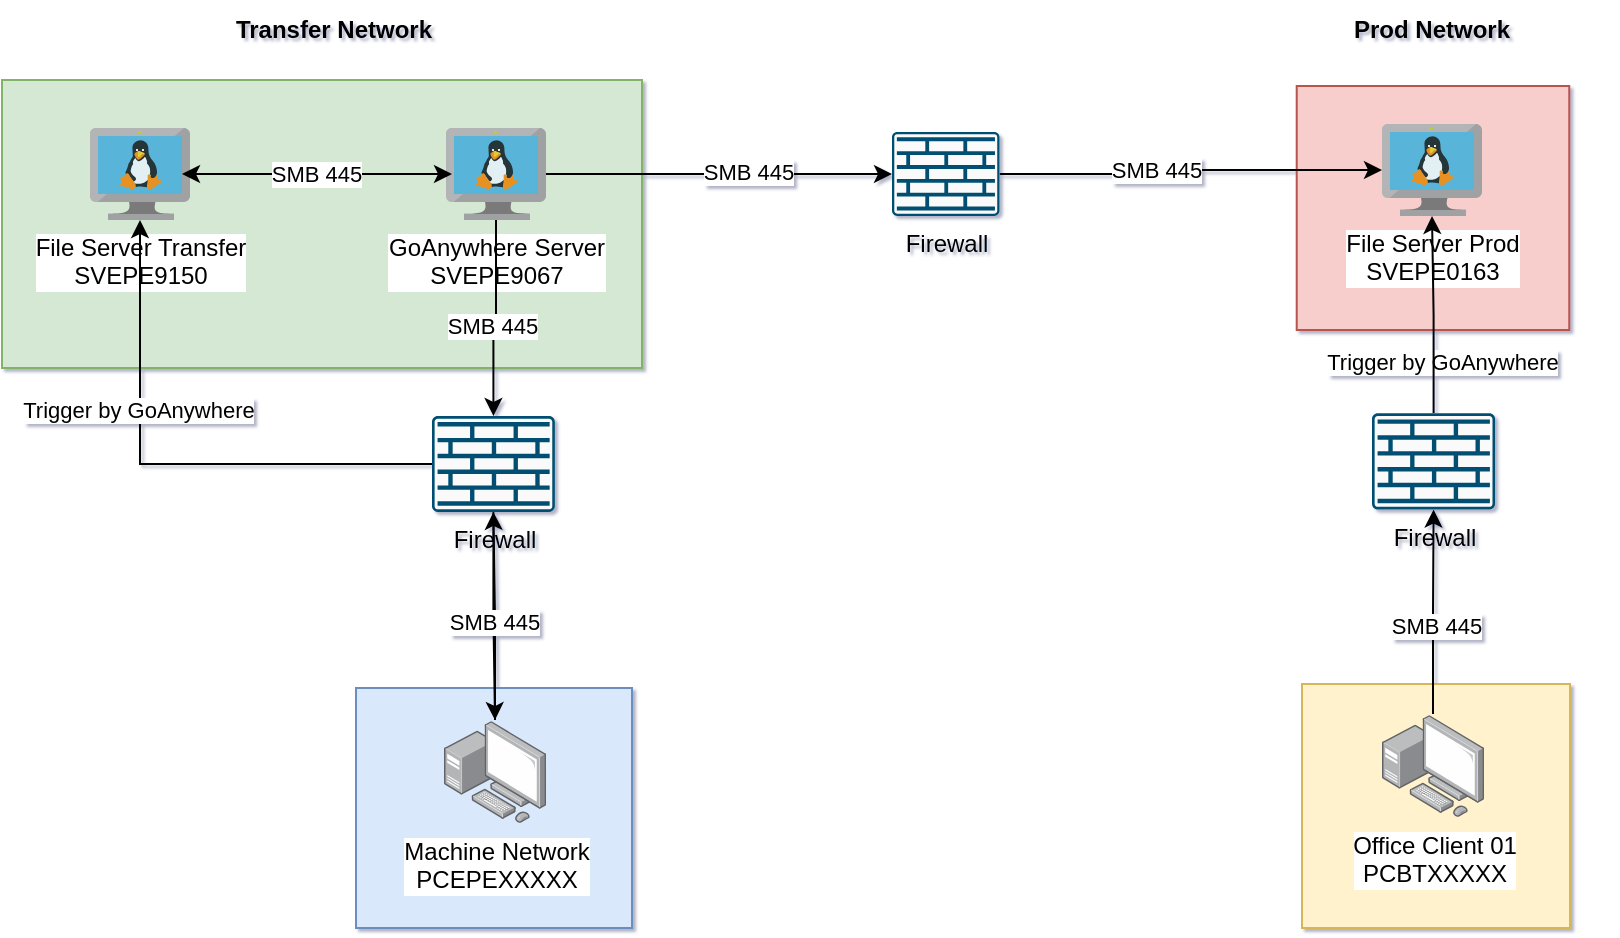 <mxfile version="28.0.5">
  <diagram name="Page-1" id="Yay8gkdrrfTUArw_L0t_">
    <mxGraphModel dx="1148" dy="627" grid="1" gridSize="8" guides="1" tooltips="1" connect="1" arrows="1" fold="1" page="1" pageScale="1" pageWidth="1100" pageHeight="850" background="none" math="0" shadow="1">
      <root>
        <mxCell id="0" />
        <mxCell id="1" parent="0" />
        <mxCell id="_s0eA9olQBRWRWWSmCxI-46" value="" style="rounded=0;whiteSpace=wrap;html=1;fillColor=#f8cecc;strokeColor=#b85450;" vertex="1" parent="1">
          <mxGeometry x="759.36" y="83" width="136.27" height="122" as="geometry" />
        </mxCell>
        <mxCell id="ynbUYO4sn585GT9K957H-20" value="" style="rounded=0;whiteSpace=wrap;html=1;fillColor=#d5e8d4;strokeColor=#82b366;" parent="1" vertex="1">
          <mxGeometry x="112" y="80" width="320" height="144" as="geometry" />
        </mxCell>
        <mxCell id="YleI4EzTrmfIdfU0BML3-51" value="" style="rounded=0;whiteSpace=wrap;html=1;fillColor=#fff2cc;strokeColor=#d6b656;" parent="1" vertex="1">
          <mxGeometry x="762" y="382" width="134" height="122" as="geometry" />
        </mxCell>
        <mxCell id="YleI4EzTrmfIdfU0BML3-27" value="" style="rounded=0;whiteSpace=wrap;html=1;fillColor=#dae8fc;strokeColor=#6c8ebf;" parent="1" vertex="1">
          <mxGeometry x="289" y="384" width="138" height="120" as="geometry" />
        </mxCell>
        <mxCell id="ynbUYO4sn585GT9K957H-8" value="&lt;div&gt;&lt;b&gt;Transfer Network&lt;/b&gt;&lt;/div&gt;" style="text;html=1;align=center;verticalAlign=middle;whiteSpace=wrap;rounded=0;" parent="1" vertex="1">
          <mxGeometry x="188" y="40" width="180" height="30" as="geometry" />
        </mxCell>
        <mxCell id="_s0eA9olQBRWRWWSmCxI-32" style="edgeStyle=orthogonalEdgeStyle;rounded=0;orthogonalLoop=1;jettySize=auto;html=1;" edge="1" parent="1" source="ynbUYO4sn585GT9K957H-15" target="_s0eA9olQBRWRWWSmCxI-29">
          <mxGeometry relative="1" as="geometry" />
        </mxCell>
        <mxCell id="_s0eA9olQBRWRWWSmCxI-33" value="SMB 445" style="edgeLabel;html=1;align=center;verticalAlign=middle;resizable=0;points=[];" vertex="1" connectable="0" parent="_s0eA9olQBRWRWWSmCxI-32">
          <mxGeometry x="-0.034" relative="1" as="geometry">
            <mxPoint x="1" y="5" as="offset" />
          </mxGeometry>
        </mxCell>
        <mxCell id="ynbUYO4sn585GT9K957H-15" value="&lt;div&gt;Office Client 01&lt;br&gt;PCBTXXXXX&lt;/div&gt;" style="sketch=0;pointerEvents=1;shadow=0;dashed=0;html=1;strokeColor=none;fillColor=#00BEF2;labelPosition=center;verticalLabelPosition=bottom;verticalAlign=top;outlineConnect=0;align=center;shape=image;labelBackgroundColor=default;points=[];aspect=fixed;image=img/lib/allied_telesis/computer_and_terminals/Personal_Computer_with_Server.svg;" parent="1" vertex="1">
          <mxGeometry x="802" y="397" width="51" height="52" as="geometry" />
        </mxCell>
        <mxCell id="_s0eA9olQBRWRWWSmCxI-1" value="GoAnywhere Server&lt;br&gt;SVEPE9067" style="image;sketch=0;aspect=fixed;html=1;points=[];align=center;fontSize=12;image=img/lib/mscae/VM_Linux.svg;" vertex="1" parent="1">
          <mxGeometry x="334" y="104" width="50" height="46" as="geometry" />
        </mxCell>
        <mxCell id="_s0eA9olQBRWRWWSmCxI-2" value="File Server Prod&lt;br&gt;SVEPE0163" style="image;sketch=0;aspect=fixed;html=1;points=[];align=center;fontSize=12;image=img/lib/mscae/VM_Linux.svg;" vertex="1" parent="1">
          <mxGeometry x="802" y="102" width="50" height="46" as="geometry" />
        </mxCell>
        <mxCell id="_s0eA9olQBRWRWWSmCxI-3" value="File Server Transfer&lt;br&gt;SVEPE9150" style="image;sketch=0;aspect=fixed;html=1;points=[];align=center;fontSize=12;image=img/lib/mscae/VM_Linux.svg;" vertex="1" parent="1">
          <mxGeometry x="156" y="104" width="50" height="46" as="geometry" />
        </mxCell>
        <mxCell id="_s0eA9olQBRWRWWSmCxI-8" style="edgeStyle=orthogonalEdgeStyle;rounded=0;orthogonalLoop=1;jettySize=auto;html=1;exitX=1;exitY=0.5;exitDx=0;exitDy=0;exitPerimeter=0;" edge="1" parent="1" source="_s0eA9olQBRWRWWSmCxI-5" target="_s0eA9olQBRWRWWSmCxI-2">
          <mxGeometry relative="1" as="geometry" />
        </mxCell>
        <mxCell id="_s0eA9olQBRWRWWSmCxI-25" value="SMB 445" style="edgeLabel;html=1;align=center;verticalAlign=middle;resizable=0;points=[];" vertex="1" connectable="0" parent="_s0eA9olQBRWRWWSmCxI-8">
          <mxGeometry x="0.02" y="-1" relative="1" as="geometry">
            <mxPoint x="-19" y="-1" as="offset" />
          </mxGeometry>
        </mxCell>
        <mxCell id="_s0eA9olQBRWRWWSmCxI-5" value="Firewall" style="sketch=0;points=[[0.015,0.015,0],[0.985,0.015,0],[0.985,0.985,0],[0.015,0.985,0],[0.25,0,0],[0.5,0,0],[0.75,0,0],[1,0.25,0],[1,0.5,0],[1,0.75,0],[0.75,1,0],[0.5,1,0],[0.25,1,0],[0,0.75,0],[0,0.5,0],[0,0.25,0]];verticalLabelPosition=bottom;html=1;verticalAlign=top;aspect=fixed;align=center;pointerEvents=1;shape=mxgraph.cisco19.rect;prIcon=firewall;fillColor=#FAFAFA;strokeColor=#005073;" vertex="1" parent="1">
          <mxGeometry x="557" y="106" width="53.76" height="42" as="geometry" />
        </mxCell>
        <mxCell id="_s0eA9olQBRWRWWSmCxI-10" style="edgeStyle=orthogonalEdgeStyle;rounded=0;orthogonalLoop=1;jettySize=auto;html=1;entryX=0;entryY=0.5;entryDx=0;entryDy=0;entryPerimeter=0;" edge="1" parent="1" source="_s0eA9olQBRWRWWSmCxI-1" target="_s0eA9olQBRWRWWSmCxI-5">
          <mxGeometry relative="1" as="geometry" />
        </mxCell>
        <mxCell id="_s0eA9olQBRWRWWSmCxI-39" value="SMB 445" style="edgeLabel;html=1;align=center;verticalAlign=middle;resizable=0;points=[];" vertex="1" connectable="0" parent="_s0eA9olQBRWRWWSmCxI-10">
          <mxGeometry x="-0.115" y="1" relative="1" as="geometry">
            <mxPoint x="24" as="offset" />
          </mxGeometry>
        </mxCell>
        <mxCell id="_s0eA9olQBRWRWWSmCxI-11" style="edgeStyle=orthogonalEdgeStyle;rounded=0;orthogonalLoop=1;jettySize=auto;html=1;entryX=0.92;entryY=0.5;entryDx=0;entryDy=0;entryPerimeter=0;" edge="1" parent="1" source="_s0eA9olQBRWRWWSmCxI-1" target="_s0eA9olQBRWRWWSmCxI-3">
          <mxGeometry relative="1" as="geometry">
            <mxPoint x="268" y="184" as="targetPoint" />
          </mxGeometry>
        </mxCell>
        <mxCell id="_s0eA9olQBRWRWWSmCxI-21" style="edgeStyle=orthogonalEdgeStyle;rounded=0;orthogonalLoop=1;jettySize=auto;html=1;" edge="1" parent="1" source="_s0eA9olQBRWRWWSmCxI-12" target="_s0eA9olQBRWRWWSmCxI-18">
          <mxGeometry relative="1" as="geometry" />
        </mxCell>
        <mxCell id="_s0eA9olQBRWRWWSmCxI-12" value="&lt;div&gt;Machine Network&lt;br&gt;PCEPEXXXXX&lt;/div&gt;" style="sketch=0;pointerEvents=1;shadow=0;dashed=0;html=1;strokeColor=none;fillColor=#00BEF2;labelPosition=center;verticalLabelPosition=bottom;verticalAlign=top;outlineConnect=0;align=center;shape=image;labelBackgroundColor=default;points=[];aspect=fixed;image=img/lib/allied_telesis/computer_and_terminals/Personal_Computer_with_Server.svg;" vertex="1" parent="1">
          <mxGeometry x="333" y="400" width="51" height="52" as="geometry" />
        </mxCell>
        <mxCell id="_s0eA9olQBRWRWWSmCxI-20" style="edgeStyle=orthogonalEdgeStyle;rounded=0;orthogonalLoop=1;jettySize=auto;html=1;" edge="1" parent="1" source="_s0eA9olQBRWRWWSmCxI-18" target="_s0eA9olQBRWRWWSmCxI-12">
          <mxGeometry relative="1" as="geometry" />
        </mxCell>
        <mxCell id="_s0eA9olQBRWRWWSmCxI-24" value="SMB 445" style="edgeLabel;html=1;align=center;verticalAlign=middle;resizable=0;points=[];" vertex="1" connectable="0" parent="_s0eA9olQBRWRWWSmCxI-20">
          <mxGeometry x="0.122" y="3" relative="1" as="geometry">
            <mxPoint x="-4" y="-3" as="offset" />
          </mxGeometry>
        </mxCell>
        <mxCell id="_s0eA9olQBRWRWWSmCxI-23" style="edgeStyle=orthogonalEdgeStyle;rounded=0;orthogonalLoop=1;jettySize=auto;html=1;" edge="1" parent="1" source="_s0eA9olQBRWRWWSmCxI-18" target="_s0eA9olQBRWRWWSmCxI-3">
          <mxGeometry relative="1" as="geometry" />
        </mxCell>
        <mxCell id="_s0eA9olQBRWRWWSmCxI-42" value="Trigger by GoAnywhere" style="edgeLabel;html=1;align=center;verticalAlign=middle;resizable=0;points=[];" vertex="1" connectable="0" parent="_s0eA9olQBRWRWWSmCxI-23">
          <mxGeometry x="0.294" y="1" relative="1" as="geometry">
            <mxPoint as="offset" />
          </mxGeometry>
        </mxCell>
        <mxCell id="_s0eA9olQBRWRWWSmCxI-45" value="Trigger by GoAnywhere" style="edgeLabel;html=1;align=center;verticalAlign=middle;resizable=0;points=[];" vertex="1" connectable="0" parent="_s0eA9olQBRWRWWSmCxI-23">
          <mxGeometry x="0.294" y="1" relative="1" as="geometry">
            <mxPoint x="652" y="-24" as="offset" />
          </mxGeometry>
        </mxCell>
        <mxCell id="_s0eA9olQBRWRWWSmCxI-18" value="Firewall&lt;div&gt;&lt;br/&gt;&lt;/div&gt;" style="sketch=0;points=[[0.015,0.015,0],[0.985,0.015,0],[0.985,0.985,0],[0.015,0.985,0],[0.25,0,0],[0.5,0,0],[0.75,0,0],[1,0.25,0],[1,0.5,0],[1,0.75,0],[0.75,1,0],[0.5,1,0],[0.25,1,0],[0,0.75,0],[0,0.5,0],[0,0.25,0]];verticalLabelPosition=bottom;html=1;verticalAlign=top;aspect=fixed;align=center;pointerEvents=1;shape=mxgraph.cisco19.rect;prIcon=firewall;fillColor=#FAFAFA;strokeColor=#005073;" vertex="1" parent="1">
          <mxGeometry x="327" y="248" width="61.44" height="48" as="geometry" />
        </mxCell>
        <mxCell id="_s0eA9olQBRWRWWSmCxI-19" style="edgeStyle=orthogonalEdgeStyle;rounded=0;orthogonalLoop=1;jettySize=auto;html=1;entryX=0.5;entryY=0;entryDx=0;entryDy=0;entryPerimeter=0;" edge="1" parent="1" source="_s0eA9olQBRWRWWSmCxI-1" target="_s0eA9olQBRWRWWSmCxI-18">
          <mxGeometry relative="1" as="geometry" />
        </mxCell>
        <mxCell id="_s0eA9olQBRWRWWSmCxI-41" value="SMB 445" style="edgeLabel;html=1;align=center;verticalAlign=middle;resizable=0;points=[];" vertex="1" connectable="0" parent="_s0eA9olQBRWRWWSmCxI-19">
          <mxGeometry x="0.102" y="-1" relative="1" as="geometry">
            <mxPoint as="offset" />
          </mxGeometry>
        </mxCell>
        <mxCell id="_s0eA9olQBRWRWWSmCxI-35" style="edgeStyle=orthogonalEdgeStyle;rounded=0;orthogonalLoop=1;jettySize=auto;html=1;" edge="1" parent="1" source="_s0eA9olQBRWRWWSmCxI-29" target="_s0eA9olQBRWRWWSmCxI-2">
          <mxGeometry relative="1" as="geometry" />
        </mxCell>
        <mxCell id="_s0eA9olQBRWRWWSmCxI-29" value="Firewall" style="sketch=0;points=[[0.015,0.015,0],[0.985,0.015,0],[0.985,0.985,0],[0.015,0.985,0],[0.25,0,0],[0.5,0,0],[0.75,0,0],[1,0.25,0],[1,0.5,0],[1,0.75,0],[0.75,1,0],[0.5,1,0],[0.25,1,0],[0,0.75,0],[0,0.5,0],[0,0.25,0]];verticalLabelPosition=bottom;html=1;verticalAlign=top;aspect=fixed;align=center;pointerEvents=1;shape=mxgraph.cisco19.rect;prIcon=firewall;fillColor=#FAFAFA;strokeColor=#005073;" vertex="1" parent="1">
          <mxGeometry x="797" y="246.66" width="61.56" height="48.09" as="geometry" />
        </mxCell>
        <mxCell id="_s0eA9olQBRWRWWSmCxI-48" value="&lt;div&gt;&lt;b&gt;Prod Network&lt;/b&gt;&lt;/div&gt;" style="text;html=1;align=center;verticalAlign=middle;whiteSpace=wrap;rounded=0;" vertex="1" parent="1">
          <mxGeometry x="736.5" y="40" width="180" height="30" as="geometry" />
        </mxCell>
        <mxCell id="_s0eA9olQBRWRWWSmCxI-49" style="edgeStyle=orthogonalEdgeStyle;rounded=0;orthogonalLoop=1;jettySize=auto;html=1;entryX=0.06;entryY=0.5;entryDx=0;entryDy=0;entryPerimeter=0;" edge="1" parent="1" source="_s0eA9olQBRWRWWSmCxI-3" target="_s0eA9olQBRWRWWSmCxI-1">
          <mxGeometry relative="1" as="geometry" />
        </mxCell>
        <mxCell id="_s0eA9olQBRWRWWSmCxI-51" value="SMB 445" style="edgeLabel;html=1;align=center;verticalAlign=middle;resizable=0;points=[];" vertex="1" connectable="0" parent="_s0eA9olQBRWRWWSmCxI-49">
          <mxGeometry x="-0.093" y="1" relative="1" as="geometry">
            <mxPoint x="3" y="1" as="offset" />
          </mxGeometry>
        </mxCell>
      </root>
    </mxGraphModel>
  </diagram>
</mxfile>
